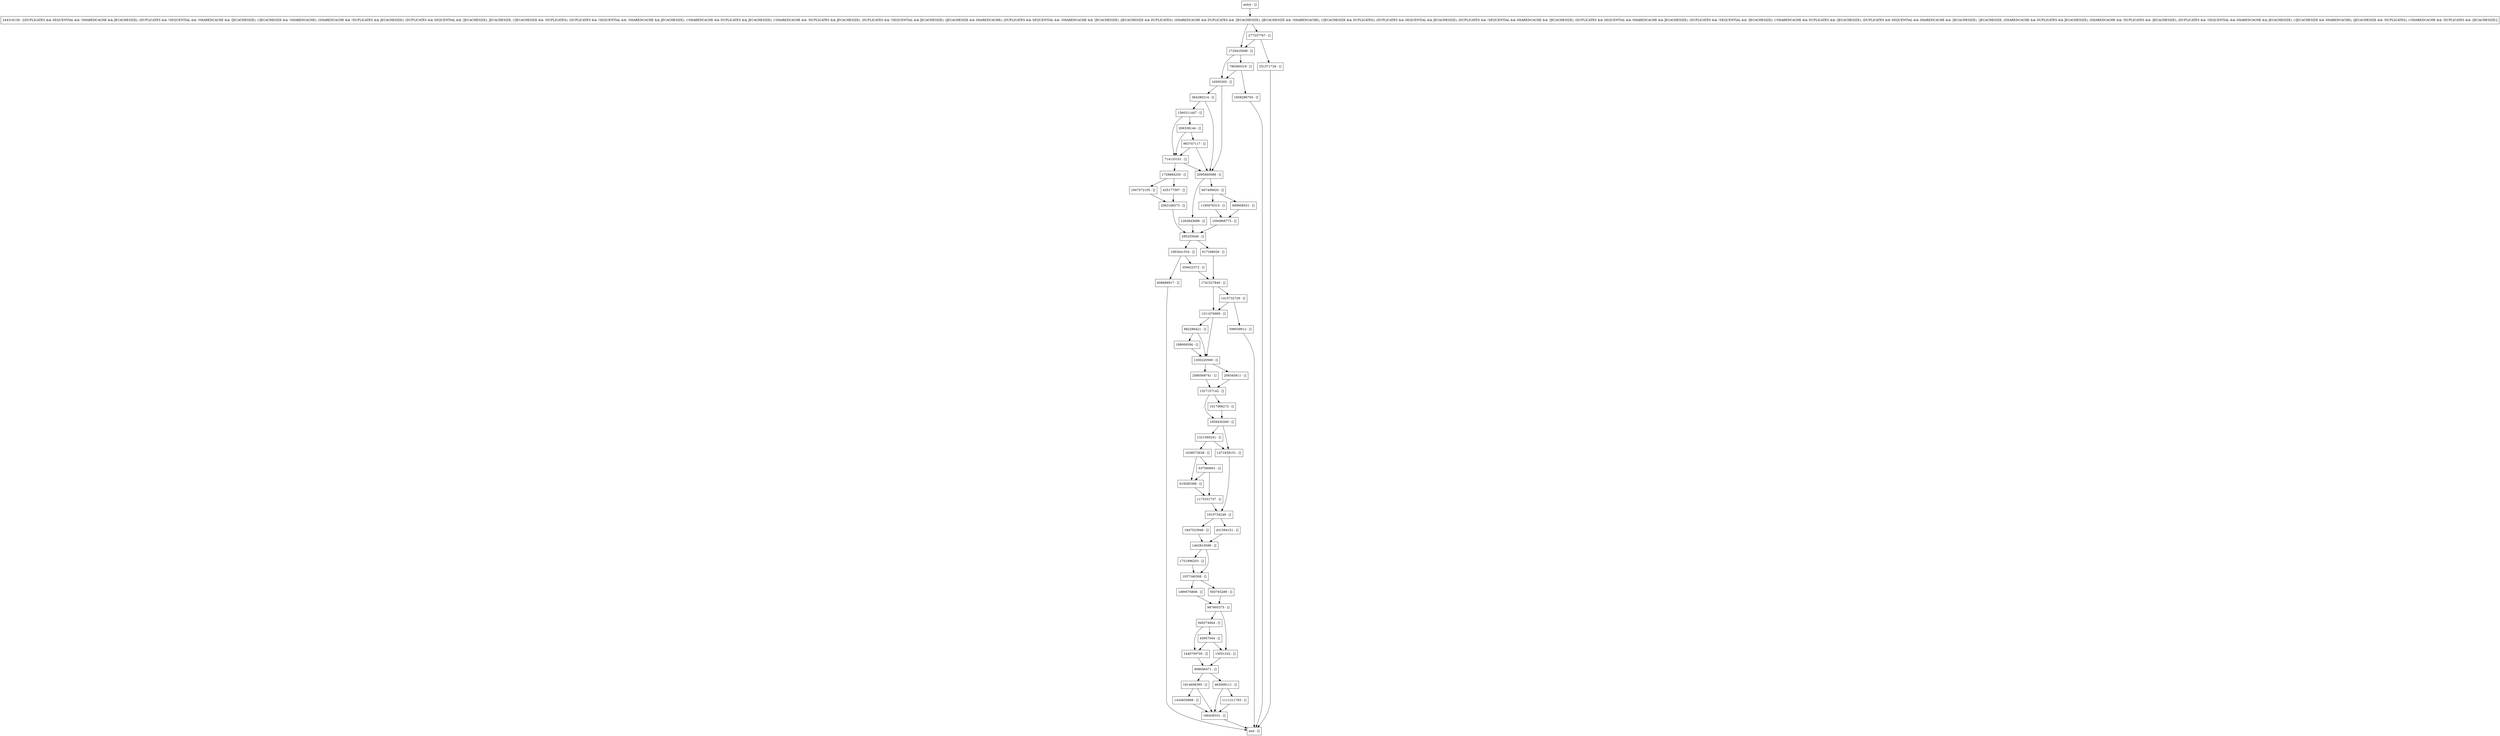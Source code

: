 digraph updateRecordInternal {
node [shape=record];
2063166573 [label="2063166573 - []"];
463009111 [label="463009111 - []"];
209345611 [label="209345611 - []"];
1311076995 [label="1311076995 - []"];
1017066272 [label="1017066272 - []"];
1111211763 [label="1111211763 - []"];
714133101 [label="714133101 - []"];
188009306 [label="188009306 - []"];
431594151 [label="431594151 - []"];
1263843698 [label="1263843698 - []"];
1094968773 [label="1094968773 - []"];
435177597 [label="435177597 - []"];
593765289 [label="593765289 - []"];
1560311447 [label="1560311447 - []"];
1415732729 [label="1415732729 - []"];
43957044 [label="43957044 - []"];
1037340308 [label="1037340308 - []"];
1195976315 [label="1195976315 - []"];
359422372 [label="359422372 - []"];
15051242 [label="15051242 - []"];
940274944 [label="940274944 - []"];
entry [label="entry - []"];
exit [label="exit - []"];
1729425099 [label="1729425099 - []"];
1910734248 [label="1910734248 - []"];
2095660088 [label="2095660088 - []"];
1173331737 [label="1173331737 - []"];
277337767 [label="277337767 - []"];
617268026 [label="617268026 - []"];
244319139 [label="244319139 - [(DUPLICATES && SEQUENTIAL && !SHAREDCACHE && JECACHESIZE), (DUPLICATES && !SEQUENTIAL && !SHAREDCACHE && !JECACHESIZE), (!JECACHESIZE && !SHAREDCACHE), (SHAREDCACHE && !DUPLICATES && JECACHESIZE), (DUPLICATES && SEQUENTIAL && !JECACHESIZE), JECACHESIZE, (!JECACHESIZE && !DUPLICATES), (DUPLICATES && !SEQUENTIAL && !SHAREDCACHE && JECACHESIZE), (!SHAREDCACHE && DUPLICATES && JECACHESIZE), (!SHAREDCACHE && !DUPLICATES && JECACHESIZE), (DUPLICATES && !SEQUENTIAL && JECACHESIZE), (JECACHESIZE && SHAREDCACHE), (DUPLICATES && SEQUENTIAL && !SHAREDCACHE && !JECACHESIZE), (JECACHESIZE && DUPLICATES), (SHAREDCACHE && DUPLICATES && !JECACHESIZE), (JECACHESIZE && !SHAREDCACHE), (!JECACHESIZE && DUPLICATES), (DUPLICATES && SEQUENTIAL && JECACHESIZE), (DUPLICATES && !SEQUENTIAL && SHAREDCACHE && !JECACHESIZE), (DUPLICATES && SEQUENTIAL && SHAREDCACHE && JECACHESIZE), (DUPLICATES && !SEQUENTIAL && !JECACHESIZE), (!SHAREDCACHE && DUPLICATES && !JECACHESIZE), (DUPLICATES && SEQUENTIAL && SHAREDCACHE && !JECACHESIZE), !JECACHESIZE, (SHAREDCACHE && DUPLICATES && JECACHESIZE), (SHAREDCACHE && !DUPLICATES && !JECACHESIZE), (DUPLICATES && !SEQUENTIAL && SHAREDCACHE && JECACHESIZE), (!JECACHESIZE && SHAREDCACHE), (JECACHESIZE && !DUPLICATES), (!SHAREDCACHE && !DUPLICATES && !JECACHESIZE)]"];
364280214 [label="364280214 - []"];
1741527840 [label="1741527840 - []"];
682296421 [label="682296421 - []"];
251571726 [label="251571726 - []"];
786560319 [label="786560319 - []"];
206338144 [label="206338144 - []"];
166438331 [label="166438331 - []"];
619285368 [label="619285368 - []"];
607409920 [label="607409920 - []"];
1899576806 [label="1899576806 - []"];
1063441534 [label="1063441534 - []"];
1638572638 [label="1638572638 - []"];
1751996203 [label="1751996203 - []"];
1814608395 [label="1814608395 - []"];
699958551 [label="699958551 - []"];
1300220569 [label="1300220569 - []"];
1658430260 [label="1658430260 - []"];
1327157142 [label="1327157142 - []"];
1434835868 [label="1434835868 - []"];
1847523946 [label="1847523946 - []"];
2080569741 [label="2080569741 - []"];
537590601 [label="537590601 - []"];
1440709705 [label="1440709705 - []"];
908046471 [label="908046471 - []"];
1858286750 [label="1858286750 - []"];
1947072105 [label="1947072105 - []"];
608686917 [label="608686917 - []"];
1471839151 [label="1471839151 - []"];
295255646 [label="295255646 - []"];
987605375 [label="987605375 - []"];
963747117 [label="963747117 - []"];
1462810599 [label="1462810599 - []"];
599039912 [label="599039912 - []"];
16595305 [label="16595305 - []"];
1729884250 [label="1729884250 - []"];
1321560241 [label="1321560241 - []"];
entry;
exit;
2063166573 -> 295255646;
463009111 -> 166438331;
463009111 -> 1111211763;
209345611 -> 1327157142;
1311076995 -> 682296421;
1311076995 -> 1300220569;
1017066272 -> 1658430260;
1111211763 -> 166438331;
714133101 -> 2095660088;
714133101 -> 1729884250;
188009306 -> 1300220569;
431594151 -> 1462810599;
1263843698 -> 295255646;
1094968773 -> 295255646;
435177597 -> 2063166573;
593765289 -> 987605375;
1560311447 -> 206338144;
1560311447 -> 714133101;
1415732729 -> 599039912;
1415732729 -> 1311076995;
43957044 -> 15051242;
43957044 -> 1440709705;
1037340308 -> 593765289;
1037340308 -> 1899576806;
1195976315 -> 1094968773;
359422372 -> 1741527840;
15051242 -> 908046471;
940274944 -> 43957044;
940274944 -> 1440709705;
entry -> 244319139;
1729425099 -> 786560319;
1729425099 -> 16595305;
1910734248 -> 1847523946;
1910734248 -> 431594151;
2095660088 -> 1263843698;
2095660088 -> 607409920;
1173331737 -> 1910734248;
277337767 -> 1729425099;
277337767 -> 251571726;
617268026 -> 1741527840;
244319139 -> 1729425099;
244319139 -> 277337767;
364280214 -> 2095660088;
364280214 -> 1560311447;
1741527840 -> 1415732729;
1741527840 -> 1311076995;
682296421 -> 1300220569;
682296421 -> 188009306;
251571726 -> exit;
786560319 -> 16595305;
786560319 -> 1858286750;
206338144 -> 963747117;
206338144 -> 714133101;
166438331 -> exit;
619285368 -> 1173331737;
607409920 -> 1195976315;
607409920 -> 699958551;
1899576806 -> 987605375;
1063441534 -> 608686917;
1063441534 -> 359422372;
1638572638 -> 619285368;
1638572638 -> 537590601;
1751996203 -> 1037340308;
1814608395 -> 166438331;
1814608395 -> 1434835868;
699958551 -> 1094968773;
1300220569 -> 209345611;
1300220569 -> 2080569741;
1658430260 -> 1471839151;
1658430260 -> 1321560241;
1327157142 -> 1658430260;
1327157142 -> 1017066272;
1434835868 -> 166438331;
1847523946 -> 1462810599;
2080569741 -> 1327157142;
537590601 -> 1173331737;
537590601 -> 619285368;
1440709705 -> 908046471;
908046471 -> 463009111;
908046471 -> 1814608395;
1858286750 -> exit;
1947072105 -> 2063166573;
608686917 -> exit;
1471839151 -> 1910734248;
295255646 -> 1063441534;
295255646 -> 617268026;
987605375 -> 15051242;
987605375 -> 940274944;
963747117 -> 2095660088;
963747117 -> 714133101;
1462810599 -> 1751996203;
1462810599 -> 1037340308;
599039912 -> exit;
16595305 -> 2095660088;
16595305 -> 364280214;
1729884250 -> 1947072105;
1729884250 -> 435177597;
1321560241 -> 1638572638;
1321560241 -> 1471839151;
}
